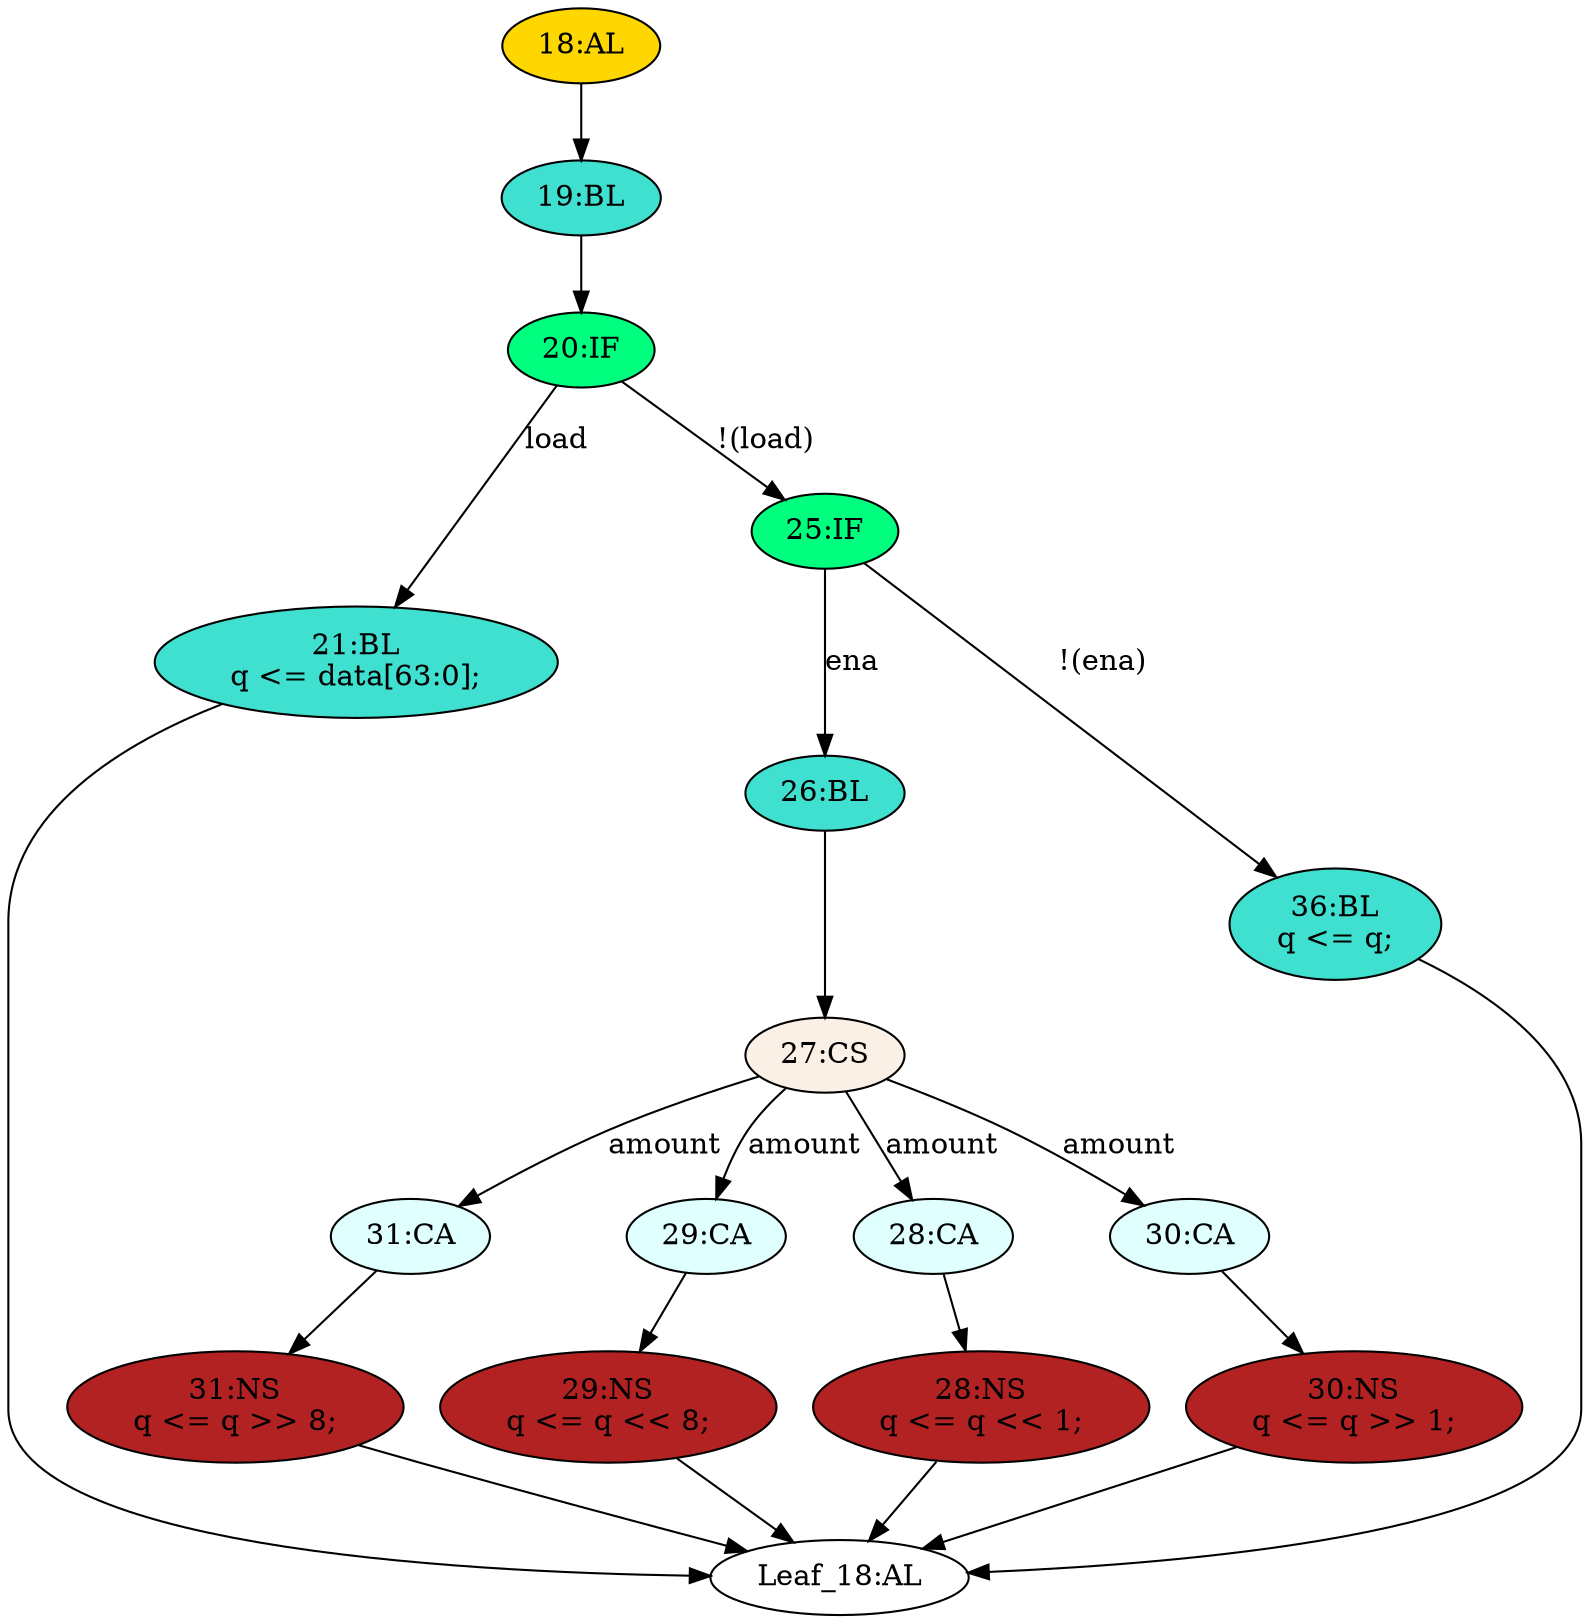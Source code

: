 strict digraph "" {
	node [label="\N"];
	"19:BL"	[ast="<pyverilog.vparser.ast.Block object at 0x7fe13b798b50>",
		fillcolor=turquoise,
		label="19:BL",
		statements="[]",
		style=filled,
		typ=Block];
	"20:IF"	[ast="<pyverilog.vparser.ast.IfStatement object at 0x7fe13b798c50>",
		fillcolor=springgreen,
		label="20:IF",
		statements="[]",
		style=filled,
		typ=IfStatement];
	"19:BL" -> "20:IF"	[cond="[]",
		lineno=None];
	"21:BL"	[ast="<pyverilog.vparser.ast.Block object at 0x7fe13b78ca90>",
		fillcolor=turquoise,
		label="21:BL
q <= data[63:0];",
		statements="[<pyverilog.vparser.ast.NonblockingSubstitution object at 0x7fe13b78cad0>]",
		style=filled,
		typ=Block];
	"Leaf_18:AL"	[def_var="['q']",
		label="Leaf_18:AL"];
	"21:BL" -> "Leaf_18:AL"	[cond="[]",
		lineno=None];
	"31:CA"	[ast="<pyverilog.vparser.ast.Case object at 0x7fe13b78c790>",
		fillcolor=lightcyan,
		label="31:CA",
		statements="[]",
		style=filled,
		typ=Case];
	"31:NS"	[ast="<pyverilog.vparser.ast.NonblockingSubstitution object at 0x7fe13b78c810>",
		fillcolor=firebrick,
		label="31:NS
q <= q >> 8;",
		statements="[<pyverilog.vparser.ast.NonblockingSubstitution object at 0x7fe13b78c810>]",
		style=filled,
		typ=NonblockingSubstitution];
	"31:CA" -> "31:NS"	[cond="[]",
		lineno=None];
	"28:NS"	[ast="<pyverilog.vparser.ast.NonblockingSubstitution object at 0x7fe13b78c0d0>",
		fillcolor=firebrick,
		label="28:NS
q <= q << 1;",
		statements="[<pyverilog.vparser.ast.NonblockingSubstitution object at 0x7fe13b78c0d0>]",
		style=filled,
		typ=NonblockingSubstitution];
	"28:NS" -> "Leaf_18:AL"	[cond="[]",
		lineno=None];
	"26:BL"	[ast="<pyverilog.vparser.ast.Block object at 0x7fe13b798f10>",
		fillcolor=turquoise,
		label="26:BL",
		statements="[]",
		style=filled,
		typ=Block];
	"27:CS"	[ast="<pyverilog.vparser.ast.CaseStatement object at 0x7fe13b798f50>",
		fillcolor=linen,
		label="27:CS",
		statements="[]",
		style=filled,
		typ=CaseStatement];
	"26:BL" -> "27:CS"	[cond="[]",
		lineno=None];
	"27:CS" -> "31:CA"	[cond="['amount']",
		label=amount,
		lineno=27];
	"29:CA"	[ast="<pyverilog.vparser.ast.Case object at 0x7fe13b78c290>",
		fillcolor=lightcyan,
		label="29:CA",
		statements="[]",
		style=filled,
		typ=Case];
	"27:CS" -> "29:CA"	[cond="['amount']",
		label=amount,
		lineno=27];
	"28:CA"	[ast="<pyverilog.vparser.ast.Case object at 0x7fe13b78c050>",
		fillcolor=lightcyan,
		label="28:CA",
		statements="[]",
		style=filled,
		typ=Case];
	"27:CS" -> "28:CA"	[cond="['amount']",
		label=amount,
		lineno=27];
	"30:CA"	[ast="<pyverilog.vparser.ast.Case object at 0x7fe13b78c510>",
		fillcolor=lightcyan,
		label="30:CA",
		statements="[]",
		style=filled,
		typ=Case];
	"27:CS" -> "30:CA"	[cond="['amount']",
		label=amount,
		lineno=27];
	"20:IF" -> "21:BL"	[cond="['load']",
		label=load,
		lineno=20];
	"25:IF"	[ast="<pyverilog.vparser.ast.IfStatement object at 0x7fe13b798cd0>",
		fillcolor=springgreen,
		label="25:IF",
		statements="[]",
		style=filled,
		typ=IfStatement];
	"20:IF" -> "25:IF"	[cond="['load']",
		label="!(load)",
		lineno=20];
	"30:NS"	[ast="<pyverilog.vparser.ast.NonblockingSubstitution object at 0x7fe13b78c590>",
		fillcolor=firebrick,
		label="30:NS
q <= q >> 1;",
		statements="[<pyverilog.vparser.ast.NonblockingSubstitution object at 0x7fe13b78c590>]",
		style=filled,
		typ=NonblockingSubstitution];
	"30:NS" -> "Leaf_18:AL"	[cond="[]",
		lineno=None];
	"25:IF" -> "26:BL"	[cond="['ena']",
		label=ena,
		lineno=25];
	"36:BL"	[ast="<pyverilog.vparser.ast.Block object at 0x7fe13b798d10>",
		fillcolor=turquoise,
		label="36:BL
q <= q;",
		statements="[<pyverilog.vparser.ast.NonblockingSubstitution object at 0x7fe13b798d50>]",
		style=filled,
		typ=Block];
	"25:IF" -> "36:BL"	[cond="['ena']",
		label="!(ena)",
		lineno=25];
	"31:NS" -> "Leaf_18:AL"	[cond="[]",
		lineno=None];
	"29:NS"	[ast="<pyverilog.vparser.ast.NonblockingSubstitution object at 0x7fe13b78c310>",
		fillcolor=firebrick,
		label="29:NS
q <= q << 8;",
		statements="[<pyverilog.vparser.ast.NonblockingSubstitution object at 0x7fe13b78c310>]",
		style=filled,
		typ=NonblockingSubstitution];
	"29:CA" -> "29:NS"	[cond="[]",
		lineno=None];
	"29:NS" -> "Leaf_18:AL"	[cond="[]",
		lineno=None];
	"18:AL"	[ast="<pyverilog.vparser.ast.Always object at 0x7fe13b78ce10>",
		clk_sens=True,
		fillcolor=gold,
		label="18:AL",
		sens="['clk']",
		statements="[]",
		style=filled,
		typ=Always,
		use_var="['load', 'ena', 'amount', 'data', 'q']"];
	"18:AL" -> "19:BL"	[cond="[]",
		lineno=None];
	"36:BL" -> "Leaf_18:AL"	[cond="[]",
		lineno=None];
	"28:CA" -> "28:NS"	[cond="[]",
		lineno=None];
	"30:CA" -> "30:NS"	[cond="[]",
		lineno=None];
}
